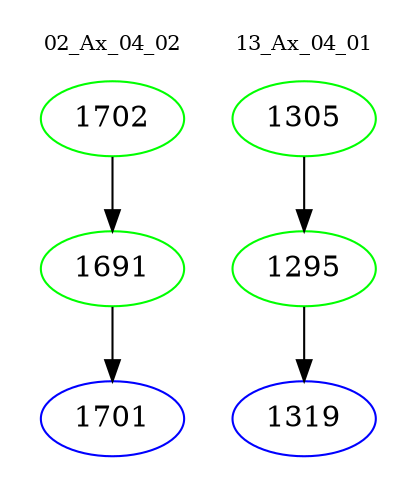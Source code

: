 digraph{
subgraph cluster_0 {
color = white
label = "02_Ax_04_02";
fontsize=10;
T0_1702 [label="1702", color="green"]
T0_1702 -> T0_1691 [color="black"]
T0_1691 [label="1691", color="green"]
T0_1691 -> T0_1701 [color="black"]
T0_1701 [label="1701", color="blue"]
}
subgraph cluster_1 {
color = white
label = "13_Ax_04_01";
fontsize=10;
T1_1305 [label="1305", color="green"]
T1_1305 -> T1_1295 [color="black"]
T1_1295 [label="1295", color="green"]
T1_1295 -> T1_1319 [color="black"]
T1_1319 [label="1319", color="blue"]
}
}
